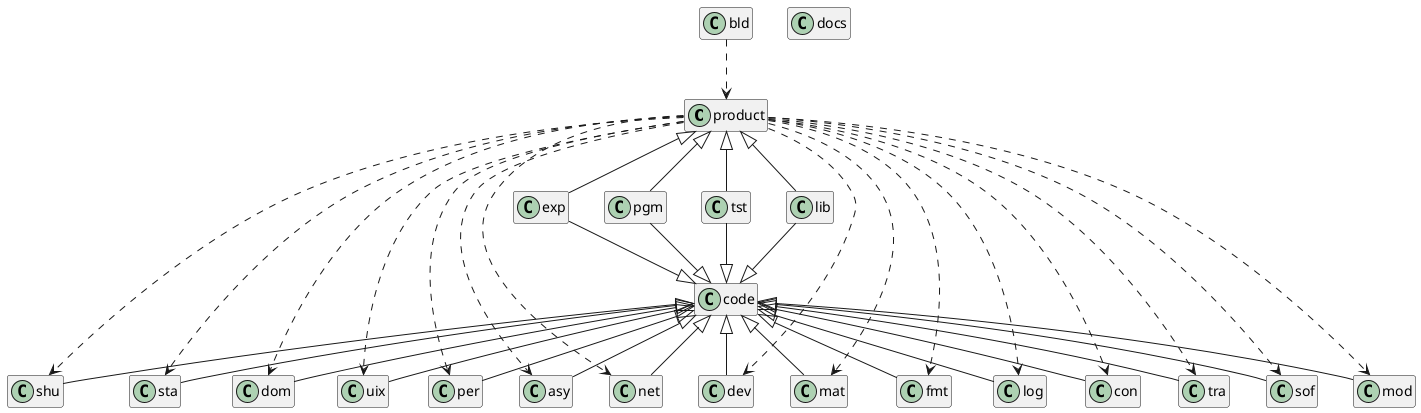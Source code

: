 @startuml

hide empty members
product <|-- tst
product <|-- pgm
product <|-- exp
product <|-- lib
code <|-up- tst
code <|-up- pgm
code <|-up- exp
code <|-up- lib

code <|-- shu
code <|-- sta
code <|-- dom
code <|-- uix
code <|-- per
code <|-- asy
code <|-- net
code <|-- dev
code <|-- mat
code <|-- fmt
code <|-- log
code <|-- con
code <|-- tra
code <|-- sof
code <|-- mod

product ..> shu
product ..> sta
product ..> dom
product ..> uix
product ..> per
product ..> asy
product ..> net
product ..> dev
product ..> mat
product ..> fmt
product ..> log
product ..> con
product ..> tra
product ..> sof
product ..> mod

bld ..> product

class docs

@enduml


